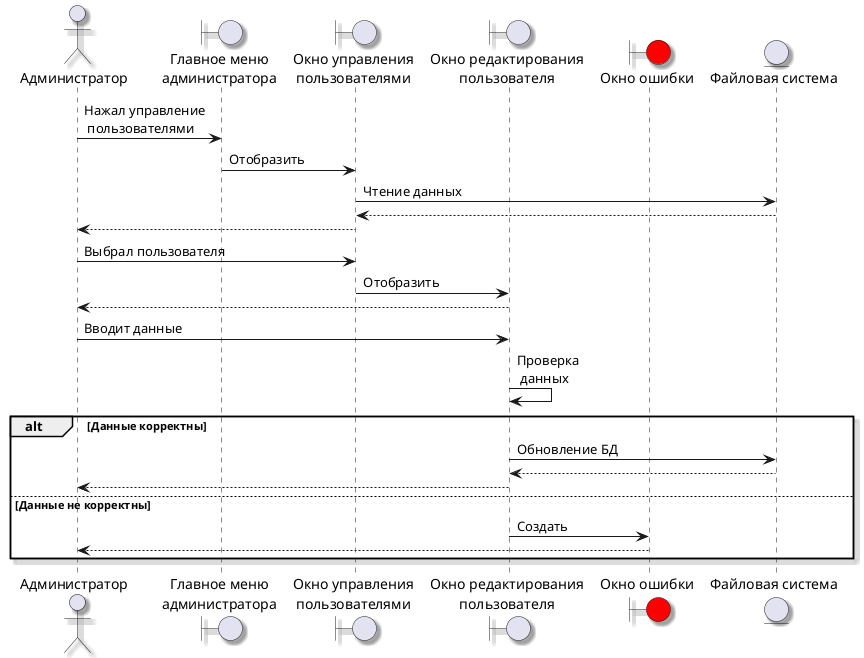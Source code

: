 @startuml
skinparam Shadowing true
actor "Администратор" as admin
boundary "Главное меню\nадминистратора" as mainMenuAd
boundary "Окно управления\nпользователями" as changeUserTab
boundary "Окно редактирования\nпользователя" as changeUserWindow
boundary "Окно ошибки" as errorWindow #Red 

entity "Файловая система" as fs

admin -> mainMenuAd:Нажал управление\n пользователями
mainMenuAd -> changeUserTab:Отобразить
changeUserTab -> fs:Чтение данных
fs --> changeUserTab
changeUserTab --> admin
admin -> changeUserTab:Выбрал пользователя
changeUserTab -> changeUserWindow :Отобразить
changeUserWindow --> admin
admin -> changeUserWindow:Вводит данные
changeUserWindow -> changeUserWindow:Проверка\n данных
alt Данные корректны
    changeUserWindow -> fs:Обновление БД
    fs --> changeUserWindow
    changeUserWindow --> admin
else Данные не корректны
    changeUserWindow -> errorWindow : Создать
    errorWindow --> admin
end

@enduml